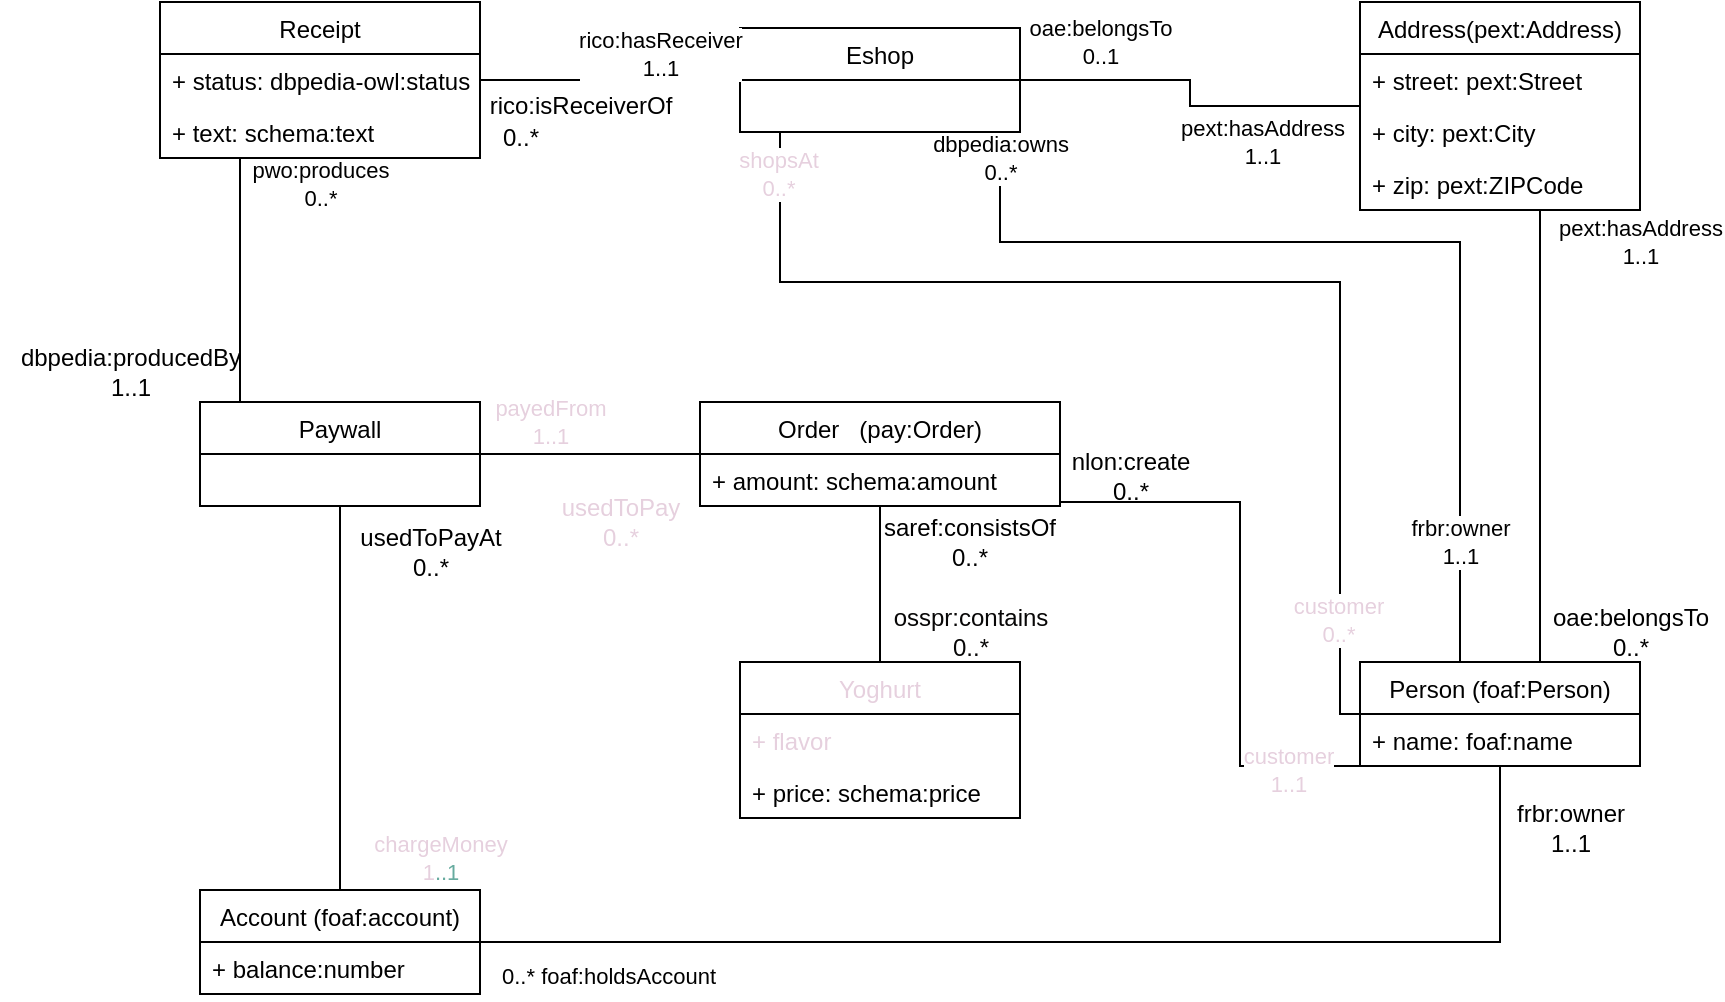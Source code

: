 <mxfile version="14.7.3" type="github">
  <diagram id="iH3Hz4BsVpQQMrgSy0bL" name="Page-1">
    <mxGraphModel dx="2576" dy="800" grid="1" gridSize="10" guides="1" tooltips="1" connect="1" arrows="1" fold="1" page="1" pageScale="1" pageWidth="1200" pageHeight="1600" math="0" shadow="0">
      <root>
        <mxCell id="0" />
        <mxCell id="1" parent="0" />
        <mxCell id="rYzeqXxMH45nVFzDTZcA-62" style="edgeStyle=orthogonalEdgeStyle;rounded=0;orthogonalLoop=1;jettySize=auto;html=1;fontColor=none;endArrow=none;endFill=0;" parent="1" source="rYzeqXxMH45nVFzDTZcA-1" target="rYzeqXxMH45nVFzDTZcA-22" edge="1">
          <mxGeometry relative="1" as="geometry" />
        </mxCell>
        <mxCell id="rYzeqXxMH45nVFzDTZcA-63" value="&lt;div&gt;&lt;font color=&quot;#E6D0DE&quot;&gt;payedFrom&lt;/font&gt;&lt;/div&gt;&lt;div&gt;&lt;font color=&quot;#E6D0DE&quot;&gt;1..1&lt;br&gt;&lt;/font&gt;&lt;/div&gt;" style="edgeLabel;html=1;align=center;verticalAlign=middle;resizable=0;points=[];fontColor=none;" parent="rYzeqXxMH45nVFzDTZcA-62" vertex="1" connectable="0">
          <mxGeometry x="0.233" relative="1" as="geometry">
            <mxPoint x="-7" y="-16" as="offset" />
          </mxGeometry>
        </mxCell>
        <mxCell id="rYzeqXxMH45nVFzDTZcA-1" value="Order   (pay:Order)" style="swimlane;fontStyle=0;childLayout=stackLayout;horizontal=1;startSize=26;fillColor=none;horizontalStack=0;resizeParent=1;resizeParentMax=0;resizeLast=0;collapsible=1;marginBottom=0;" parent="1" vertex="1">
          <mxGeometry x="330" y="240" width="180" height="52" as="geometry" />
        </mxCell>
        <mxCell id="rYzeqXxMH45nVFzDTZcA-3" value="+ amount: schema:amount" style="text;strokeColor=none;fillColor=none;align=left;verticalAlign=top;spacingLeft=4;spacingRight=4;overflow=hidden;rotatable=0;points=[[0,0.5],[1,0.5]];portConstraint=eastwest;" parent="rYzeqXxMH45nVFzDTZcA-1" vertex="1">
          <mxGeometry y="26" width="180" height="26" as="geometry" />
        </mxCell>
        <mxCell id="rYzeqXxMH45nVFzDTZcA-44" style="edgeStyle=orthogonalEdgeStyle;rounded=0;orthogonalLoop=1;jettySize=auto;html=1;endArrow=none;endFill=0;" parent="1" source="rYzeqXxMH45nVFzDTZcA-5" target="rYzeqXxMH45nVFzDTZcA-14" edge="1">
          <mxGeometry relative="1" as="geometry">
            <Array as="points">
              <mxPoint x="750" y="260" />
              <mxPoint x="750" y="260" />
            </Array>
          </mxGeometry>
        </mxCell>
        <mxCell id="rYzeqXxMH45nVFzDTZcA-45" value="&lt;div&gt;pext:hasAddress&lt;/div&gt;&lt;div&gt;1..1&lt;br&gt;&lt;/div&gt;" style="edgeLabel;html=1;align=center;verticalAlign=middle;resizable=0;points=[];" parent="rYzeqXxMH45nVFzDTZcA-44" vertex="1" connectable="0">
          <mxGeometry x="0.247" y="-2" relative="1" as="geometry">
            <mxPoint x="48" y="-69" as="offset" />
          </mxGeometry>
        </mxCell>
        <mxCell id="rYzeqXxMH45nVFzDTZcA-53" style="edgeStyle=orthogonalEdgeStyle;rounded=0;orthogonalLoop=1;jettySize=auto;html=1;fontColor=#E6D0DE;endArrow=none;endFill=0;" parent="1" source="rYzeqXxMH45nVFzDTZcA-5" edge="1">
          <mxGeometry relative="1" as="geometry">
            <Array as="points">
              <mxPoint x="600" y="422" />
              <mxPoint x="600" y="290" />
            </Array>
            <mxPoint x="510" y="290.0" as="targetPoint" />
          </mxGeometry>
        </mxCell>
        <mxCell id="aIXJ-rFbpL7HegaQb5e9-1" value="&lt;div&gt;customer&lt;/div&gt;&lt;div&gt;1..1&lt;/div&gt;" style="edgeLabel;html=1;align=center;verticalAlign=middle;resizable=0;points=[];fontColor=#E6D0DE;" parent="rYzeqXxMH45nVFzDTZcA-53" vertex="1" connectable="0">
          <mxGeometry x="-0.745" y="2" relative="1" as="geometry">
            <mxPoint as="offset" />
          </mxGeometry>
        </mxCell>
        <mxCell id="rYzeqXxMH45nVFzDTZcA-5" value="Person (foaf:Person)" style="swimlane;fontStyle=0;childLayout=stackLayout;horizontal=1;startSize=26;fillColor=none;horizontalStack=0;resizeParent=1;resizeParentMax=0;resizeLast=0;collapsible=1;marginBottom=0;" parent="1" vertex="1">
          <mxGeometry x="660" y="370" width="140" height="52" as="geometry" />
        </mxCell>
        <mxCell id="rYzeqXxMH45nVFzDTZcA-6" value="+ name: foaf:name" style="text;strokeColor=none;fillColor=none;align=left;verticalAlign=top;spacingLeft=4;spacingRight=4;overflow=hidden;rotatable=0;points=[[0,0.5],[1,0.5]];portConstraint=eastwest;" parent="rYzeqXxMH45nVFzDTZcA-5" vertex="1">
          <mxGeometry y="26" width="140" height="26" as="geometry" />
        </mxCell>
        <mxCell id="rYzeqXxMH45nVFzDTZcA-51" style="edgeStyle=orthogonalEdgeStyle;rounded=0;orthogonalLoop=1;jettySize=auto;html=1;fontColor=#080707;endArrow=none;endFill=0;" parent="1" source="rYzeqXxMH45nVFzDTZcA-10" target="rYzeqXxMH45nVFzDTZcA-1" edge="1">
          <mxGeometry relative="1" as="geometry" />
        </mxCell>
        <mxCell id="rYzeqXxMH45nVFzDTZcA-10" value="Yoghurt" style="swimlane;fontStyle=0;childLayout=stackLayout;horizontal=1;startSize=26;fillColor=none;horizontalStack=0;resizeParent=1;resizeParentMax=0;resizeLast=0;collapsible=1;marginBottom=0;fontColor=#E6D0DE;" parent="1" vertex="1">
          <mxGeometry x="350" y="370" width="140" height="78" as="geometry" />
        </mxCell>
        <mxCell id="rYzeqXxMH45nVFzDTZcA-12" value="+ flavor" style="text;strokeColor=none;fillColor=none;align=left;verticalAlign=top;spacingLeft=4;spacingRight=4;overflow=hidden;rotatable=0;points=[[0,0.5],[1,0.5]];portConstraint=eastwest;fontColor=#E6D0DE;" parent="rYzeqXxMH45nVFzDTZcA-10" vertex="1">
          <mxGeometry y="26" width="140" height="26" as="geometry" />
        </mxCell>
        <mxCell id="rYzeqXxMH45nVFzDTZcA-13" value="+ price: schema:price" style="text;strokeColor=none;fillColor=none;align=left;verticalAlign=top;spacingLeft=4;spacingRight=4;overflow=hidden;rotatable=0;points=[[0,0.5],[1,0.5]];portConstraint=eastwest;" parent="rYzeqXxMH45nVFzDTZcA-10" vertex="1">
          <mxGeometry y="52" width="140" height="26" as="geometry" />
        </mxCell>
        <mxCell id="rYzeqXxMH45nVFzDTZcA-14" value="Address(pext:Address)" style="swimlane;fontStyle=0;childLayout=stackLayout;horizontal=1;startSize=26;fillColor=none;horizontalStack=0;resizeParent=1;resizeParentMax=0;resizeLast=0;collapsible=1;marginBottom=0;" parent="1" vertex="1">
          <mxGeometry x="660" y="40" width="140" height="104" as="geometry" />
        </mxCell>
        <mxCell id="rYzeqXxMH45nVFzDTZcA-15" value="+ street: pext:Street" style="text;strokeColor=none;fillColor=none;align=left;verticalAlign=top;spacingLeft=4;spacingRight=4;overflow=hidden;rotatable=0;points=[[0,0.5],[1,0.5]];portConstraint=eastwest;" parent="rYzeqXxMH45nVFzDTZcA-14" vertex="1">
          <mxGeometry y="26" width="140" height="26" as="geometry" />
        </mxCell>
        <mxCell id="olLpTlCN6azwz4S4PQLR-1" value="+ city: pext:City" style="text;strokeColor=none;fillColor=none;align=left;verticalAlign=top;spacingLeft=4;spacingRight=4;overflow=hidden;rotatable=0;points=[[0,0.5],[1,0.5]];portConstraint=eastwest;" parent="rYzeqXxMH45nVFzDTZcA-14" vertex="1">
          <mxGeometry y="52" width="140" height="26" as="geometry" />
        </mxCell>
        <mxCell id="rYzeqXxMH45nVFzDTZcA-16" value="+ zip: pext:ZIPCode" style="text;strokeColor=none;fillColor=none;align=left;verticalAlign=top;spacingLeft=4;spacingRight=4;overflow=hidden;rotatable=0;points=[[0,0.5],[1,0.5]];portConstraint=eastwest;" parent="rYzeqXxMH45nVFzDTZcA-14" vertex="1">
          <mxGeometry y="78" width="140" height="26" as="geometry" />
        </mxCell>
        <mxCell id="rYzeqXxMH45nVFzDTZcA-47" style="edgeStyle=orthogonalEdgeStyle;rounded=0;orthogonalLoop=1;jettySize=auto;html=1;endArrow=none;endFill=0;" parent="1" source="rYzeqXxMH45nVFzDTZcA-18" target="rYzeqXxMH45nVFzDTZcA-14" edge="1">
          <mxGeometry relative="1" as="geometry" />
        </mxCell>
        <mxCell id="rYzeqXxMH45nVFzDTZcA-48" value="&lt;div&gt;pext:hasAddress&lt;/div&gt;&lt;div&gt;1..1&lt;/div&gt;" style="edgeLabel;html=1;align=center;verticalAlign=middle;resizable=0;points=[];" parent="rYzeqXxMH45nVFzDTZcA-47" vertex="1" connectable="0">
          <mxGeometry x="0.141" relative="1" as="geometry">
            <mxPoint x="29" y="18" as="offset" />
          </mxGeometry>
        </mxCell>
        <mxCell id="mNMveq-Edpe2rqSUxSKZ-16" value="&lt;div&gt;oae:belongsTo&lt;/div&gt;&lt;div&gt;0..1&lt;br&gt;&lt;/div&gt;" style="edgeLabel;html=1;align=center;verticalAlign=middle;resizable=0;points=[];" vertex="1" connectable="0" parent="rYzeqXxMH45nVFzDTZcA-47">
          <mxGeometry x="-0.869" y="3" relative="1" as="geometry">
            <mxPoint x="28" y="-16" as="offset" />
          </mxGeometry>
        </mxCell>
        <mxCell id="rYzeqXxMH45nVFzDTZcA-49" style="edgeStyle=orthogonalEdgeStyle;rounded=0;orthogonalLoop=1;jettySize=auto;html=1;endArrow=none;endFill=0;" parent="1" source="rYzeqXxMH45nVFzDTZcA-18" target="rYzeqXxMH45nVFzDTZcA-5" edge="1">
          <mxGeometry relative="1" as="geometry">
            <Array as="points">
              <mxPoint x="480" y="160" />
              <mxPoint x="710" y="160" />
            </Array>
          </mxGeometry>
        </mxCell>
        <mxCell id="mNMveq-Edpe2rqSUxSKZ-15" value="&lt;div&gt;dbpedia:owns&lt;/div&gt;&lt;div&gt;0..*&lt;br&gt;&lt;/div&gt;" style="edgeLabel;html=1;align=center;verticalAlign=middle;resizable=0;points=[];" vertex="1" connectable="0" parent="rYzeqXxMH45nVFzDTZcA-49">
          <mxGeometry x="-0.948" relative="1" as="geometry">
            <mxPoint as="offset" />
          </mxGeometry>
        </mxCell>
        <mxCell id="mNMveq-Edpe2rqSUxSKZ-10" style="edgeStyle=orthogonalEdgeStyle;rounded=0;orthogonalLoop=1;jettySize=auto;html=1;endArrow=none;endFill=0;" edge="1" parent="1" source="rYzeqXxMH45nVFzDTZcA-18" target="rYzeqXxMH45nVFzDTZcA-5">
          <mxGeometry relative="1" as="geometry">
            <Array as="points">
              <mxPoint x="370" y="180" />
              <mxPoint x="650" y="180" />
              <mxPoint x="650" y="396" />
            </Array>
          </mxGeometry>
        </mxCell>
        <mxCell id="mNMveq-Edpe2rqSUxSKZ-14" value="&lt;font color=&quot;#E6D0DE&quot;&gt;shopsAt&lt;/font&gt;&lt;div&gt;&lt;font color=&quot;#E6D0DE&quot;&gt;0..*&lt;/font&gt;&lt;br&gt;&lt;/div&gt;" style="edgeLabel;html=1;align=center;verticalAlign=middle;resizable=0;points=[];" vertex="1" connectable="0" parent="mNMveq-Edpe2rqSUxSKZ-10">
          <mxGeometry x="-0.927" y="-1" relative="1" as="geometry">
            <mxPoint as="offset" />
          </mxGeometry>
        </mxCell>
        <mxCell id="mNMveq-Edpe2rqSUxSKZ-21" value="&lt;div&gt;&lt;font color=&quot;#E6D0DE&quot;&gt;customer&lt;/font&gt;&lt;/div&gt;&lt;div&gt;&lt;font color=&quot;#E6D0DE&quot;&gt;0..*&lt;br&gt;&lt;/font&gt;&lt;/div&gt;" style="edgeLabel;html=1;align=center;verticalAlign=middle;resizable=0;points=[];" vertex="1" connectable="0" parent="mNMveq-Edpe2rqSUxSKZ-10">
          <mxGeometry x="0.804" y="-1" relative="1" as="geometry">
            <mxPoint as="offset" />
          </mxGeometry>
        </mxCell>
        <mxCell id="rYzeqXxMH45nVFzDTZcA-18" value="Eshop" style="swimlane;fontStyle=0;childLayout=stackLayout;horizontal=1;startSize=26;fillColor=none;horizontalStack=0;resizeParent=1;resizeParentMax=0;resizeLast=0;collapsible=1;marginBottom=0;" parent="1" vertex="1">
          <mxGeometry x="350" y="53" width="140" height="52" as="geometry" />
        </mxCell>
        <mxCell id="rYzeqXxMH45nVFzDTZcA-64" style="edgeStyle=orthogonalEdgeStyle;rounded=0;orthogonalLoop=1;jettySize=auto;html=1;fontColor=none;endArrow=none;endFill=0;" parent="1" source="rYzeqXxMH45nVFzDTZcA-22" target="rYzeqXxMH45nVFzDTZcA-34" edge="1">
          <mxGeometry relative="1" as="geometry">
            <Array as="points">
              <mxPoint x="100" y="170" />
              <mxPoint x="100" y="170" />
            </Array>
          </mxGeometry>
        </mxCell>
        <mxCell id="rYzeqXxMH45nVFzDTZcA-65" value="&lt;div&gt;pwo:produces&lt;/div&gt;&lt;div&gt;0..*&lt;br&gt;&lt;/div&gt;" style="edgeLabel;html=1;align=center;verticalAlign=middle;resizable=0;points=[];fontColor=none;" parent="rYzeqXxMH45nVFzDTZcA-64" vertex="1" connectable="0">
          <mxGeometry x="0.197" relative="1" as="geometry">
            <mxPoint x="40" y="-36" as="offset" />
          </mxGeometry>
        </mxCell>
        <mxCell id="rYzeqXxMH45nVFzDTZcA-22" value="Paywall" style="swimlane;fontStyle=0;childLayout=stackLayout;horizontal=1;startSize=26;fillColor=none;horizontalStack=0;resizeParent=1;resizeParentMax=0;resizeLast=0;collapsible=1;marginBottom=0;" parent="1" vertex="1">
          <mxGeometry x="80" y="240" width="140" height="52" as="geometry" />
        </mxCell>
        <mxCell id="rYzeqXxMH45nVFzDTZcA-38" style="edgeStyle=orthogonalEdgeStyle;rounded=0;orthogonalLoop=1;jettySize=auto;html=1;endArrow=none;endFill=0;" parent="1" source="rYzeqXxMH45nVFzDTZcA-26" target="rYzeqXxMH45nVFzDTZcA-22" edge="1">
          <mxGeometry relative="1" as="geometry">
            <mxPoint x="148.46" y="317.402" as="targetPoint" />
          </mxGeometry>
        </mxCell>
        <mxCell id="rYzeqXxMH45nVFzDTZcA-40" value="&lt;div&gt;&lt;font color=&quot;#E6D0DE&quot;&gt;chargeMoney&lt;/font&gt;&lt;/div&gt;&lt;div&gt;&lt;font color=&quot;#E6D0DE&quot;&gt;1&lt;/font&gt;&lt;font color=&quot;#67AB9F&quot;&gt;..1&lt;/font&gt;&lt;/div&gt;" style="edgeLabel;html=1;align=center;verticalAlign=middle;resizable=0;points=[];fontColor=#080707;" parent="rYzeqXxMH45nVFzDTZcA-38" vertex="1" connectable="0">
          <mxGeometry x="-0.125" relative="1" as="geometry">
            <mxPoint x="50" y="68" as="offset" />
          </mxGeometry>
        </mxCell>
        <mxCell id="rYzeqXxMH45nVFzDTZcA-41" style="edgeStyle=orthogonalEdgeStyle;rounded=0;orthogonalLoop=1;jettySize=auto;html=1;endArrow=none;endFill=0;" parent="1" source="rYzeqXxMH45nVFzDTZcA-26" target="rYzeqXxMH45nVFzDTZcA-5" edge="1">
          <mxGeometry relative="1" as="geometry" />
        </mxCell>
        <mxCell id="rYzeqXxMH45nVFzDTZcA-42" value="0..* foaf:holdsAccount" style="edgeLabel;html=1;align=center;verticalAlign=middle;resizable=0;points=[];" parent="rYzeqXxMH45nVFzDTZcA-41" vertex="1" connectable="0">
          <mxGeometry x="-0.043" y="-3" relative="1" as="geometry">
            <mxPoint x="-222" y="14" as="offset" />
          </mxGeometry>
        </mxCell>
        <mxCell id="rYzeqXxMH45nVFzDTZcA-26" value="Account (foaf:account)" style="swimlane;fontStyle=0;childLayout=stackLayout;horizontal=1;startSize=26;fillColor=none;horizontalStack=0;resizeParent=1;resizeParentMax=0;resizeLast=0;collapsible=1;marginBottom=0;" parent="1" vertex="1">
          <mxGeometry x="80" y="484" width="140" height="52" as="geometry" />
        </mxCell>
        <mxCell id="rYzeqXxMH45nVFzDTZcA-28" value="+ balance:number" style="text;strokeColor=none;fillColor=none;align=left;verticalAlign=top;spacingLeft=4;spacingRight=4;overflow=hidden;rotatable=0;points=[[0,0.5],[1,0.5]];portConstraint=eastwest;" parent="rYzeqXxMH45nVFzDTZcA-26" vertex="1">
          <mxGeometry y="26" width="140" height="26" as="geometry" />
        </mxCell>
        <mxCell id="olLpTlCN6azwz4S4PQLR-4" style="edgeStyle=orthogonalEdgeStyle;rounded=0;orthogonalLoop=1;jettySize=auto;html=1;endArrow=none;endFill=0;" parent="1" source="rYzeqXxMH45nVFzDTZcA-34" target="rYzeqXxMH45nVFzDTZcA-18" edge="1">
          <mxGeometry relative="1" as="geometry" />
        </mxCell>
        <mxCell id="mNMveq-Edpe2rqSUxSKZ-22" value="&lt;div&gt;rico:hasReceiver&lt;/div&gt;&lt;div&gt;1..1&lt;br&gt;&lt;/div&gt;" style="edgeLabel;html=1;align=center;verticalAlign=middle;resizable=0;points=[];" vertex="1" connectable="0" parent="olLpTlCN6azwz4S4PQLR-4">
          <mxGeometry x="0.646" relative="1" as="geometry">
            <mxPoint x="-17" y="-13" as="offset" />
          </mxGeometry>
        </mxCell>
        <mxCell id="rYzeqXxMH45nVFzDTZcA-34" value="Receipt" style="swimlane;fontStyle=0;childLayout=stackLayout;horizontal=1;startSize=26;fillColor=none;horizontalStack=0;resizeParent=1;resizeParentMax=0;resizeLast=0;collapsible=1;marginBottom=0;" parent="1" vertex="1">
          <mxGeometry x="60" y="40" width="160" height="78" as="geometry" />
        </mxCell>
        <mxCell id="rYzeqXxMH45nVFzDTZcA-35" value="+ status: dbpedia-owl:status" style="text;strokeColor=none;fillColor=none;align=left;verticalAlign=top;spacingLeft=4;spacingRight=4;overflow=hidden;rotatable=0;points=[[0,0.5],[1,0.5]];portConstraint=eastwest;" parent="rYzeqXxMH45nVFzDTZcA-34" vertex="1">
          <mxGeometry y="26" width="160" height="26" as="geometry" />
        </mxCell>
        <mxCell id="rYzeqXxMH45nVFzDTZcA-36" value="+ text: schema:text" style="text;strokeColor=none;fillColor=none;align=left;verticalAlign=top;spacingLeft=4;spacingRight=4;overflow=hidden;rotatable=0;points=[[0,0.5],[1,0.5]];portConstraint=eastwest;" parent="rYzeqXxMH45nVFzDTZcA-34" vertex="1">
          <mxGeometry y="52" width="160" height="26" as="geometry" />
        </mxCell>
        <mxCell id="rYzeqXxMH45nVFzDTZcA-52" value="&lt;div&gt;osspr:contains&lt;/div&gt;&lt;div&gt;0..*&lt;br&gt;&lt;/div&gt;" style="text;html=1;align=center;verticalAlign=middle;resizable=0;points=[];autosize=1;strokeColor=none;fontColor=#080707;" parent="1" vertex="1">
          <mxGeometry x="420" y="340" width="90" height="30" as="geometry" />
        </mxCell>
        <mxCell id="olLpTlCN6azwz4S4PQLR-5" value="rico:isReceiverOf" style="text;html=1;align=center;verticalAlign=middle;resizable=0;points=[];autosize=1;strokeColor=none;" parent="1" vertex="1">
          <mxGeometry x="215" y="82" width="110" height="20" as="geometry" />
        </mxCell>
        <mxCell id="olLpTlCN6azwz4S4PQLR-6" value="0..*" style="text;html=1;align=center;verticalAlign=middle;resizable=0;points=[];autosize=1;strokeColor=none;" parent="1" vertex="1">
          <mxGeometry x="225" y="98" width="30" height="20" as="geometry" />
        </mxCell>
        <mxCell id="olLpTlCN6azwz4S4PQLR-7" value="&lt;div&gt;&lt;font color=&quot;#E6D0DE&quot;&gt;usedToPay&lt;/font&gt;&lt;/div&gt;&lt;div&gt;&lt;font color=&quot;#E6D0DE&quot;&gt;0..*&lt;br&gt;&lt;/font&gt;&lt;/div&gt;" style="text;html=1;align=center;verticalAlign=middle;resizable=0;points=[];autosize=1;strokeColor=none;" parent="1" vertex="1">
          <mxGeometry x="255" y="285" width="70" height="30" as="geometry" />
        </mxCell>
        <mxCell id="olLpTlCN6azwz4S4PQLR-8" value="&lt;div&gt;dbpedia:producedBy&lt;/div&gt;&lt;div&gt;1..1&lt;br&gt;&lt;/div&gt;" style="text;html=1;align=center;verticalAlign=middle;resizable=0;points=[];autosize=1;strokeColor=none;fontColor=#000000;" parent="1" vertex="1">
          <mxGeometry x="-20" y="210" width="130" height="30" as="geometry" />
        </mxCell>
        <mxCell id="aIXJ-rFbpL7HegaQb5e9-2" value="&lt;div&gt;frbr:owner&lt;/div&gt;&lt;div&gt;1..1&lt;/div&gt;" style="text;html=1;align=center;verticalAlign=middle;resizable=0;points=[];autosize=1;strokeColor=none;fontColor=#000000;" parent="1" vertex="1">
          <mxGeometry x="730" y="438" width="70" height="30" as="geometry" />
        </mxCell>
        <mxCell id="mNMveq-Edpe2rqSUxSKZ-2" value="&lt;div&gt;frbr:owner&lt;/div&gt;&lt;div&gt;1..1&lt;/div&gt;" style="edgeLabel;html=1;align=center;verticalAlign=middle;resizable=0;points=[];fontColor=#000000;" vertex="1" connectable="0" parent="1">
          <mxGeometry x="710" y="310" as="geometry" />
        </mxCell>
        <mxCell id="mNMveq-Edpe2rqSUxSKZ-11" value="saref:consistsOf&lt;br&gt;0..*" style="text;html=1;strokeColor=none;fillColor=none;align=center;verticalAlign=middle;whiteSpace=wrap;rounded=0;" vertex="1" parent="1">
          <mxGeometry x="445" y="300" width="40" height="20" as="geometry" />
        </mxCell>
        <mxCell id="mNMveq-Edpe2rqSUxSKZ-13" value="&lt;div&gt;nlon:create&lt;/div&gt;&lt;div&gt;0..*&lt;br&gt;&lt;/div&gt;" style="text;html=1;align=center;verticalAlign=middle;resizable=0;points=[];autosize=1;strokeColor=none;" vertex="1" parent="1">
          <mxGeometry x="510" y="262" width="70" height="30" as="geometry" />
        </mxCell>
        <mxCell id="mNMveq-Edpe2rqSUxSKZ-23" value="&lt;div&gt;usedToPayAt&lt;/div&gt;&lt;div&gt;0..*&lt;br&gt;&lt;/div&gt;" style="text;html=1;align=center;verticalAlign=middle;resizable=0;points=[];autosize=1;strokeColor=none;" vertex="1" parent="1">
          <mxGeometry x="150" y="300" width="90" height="30" as="geometry" />
        </mxCell>
        <mxCell id="mNMveq-Edpe2rqSUxSKZ-24" value="oae:belongsTo&lt;div&gt;0..*&lt;br&gt;&lt;/div&gt;" style="text;html=1;align=center;verticalAlign=middle;resizable=0;points=[];autosize=1;strokeColor=none;" vertex="1" parent="1">
          <mxGeometry x="750" y="340" width="90" height="30" as="geometry" />
        </mxCell>
      </root>
    </mxGraphModel>
  </diagram>
</mxfile>
